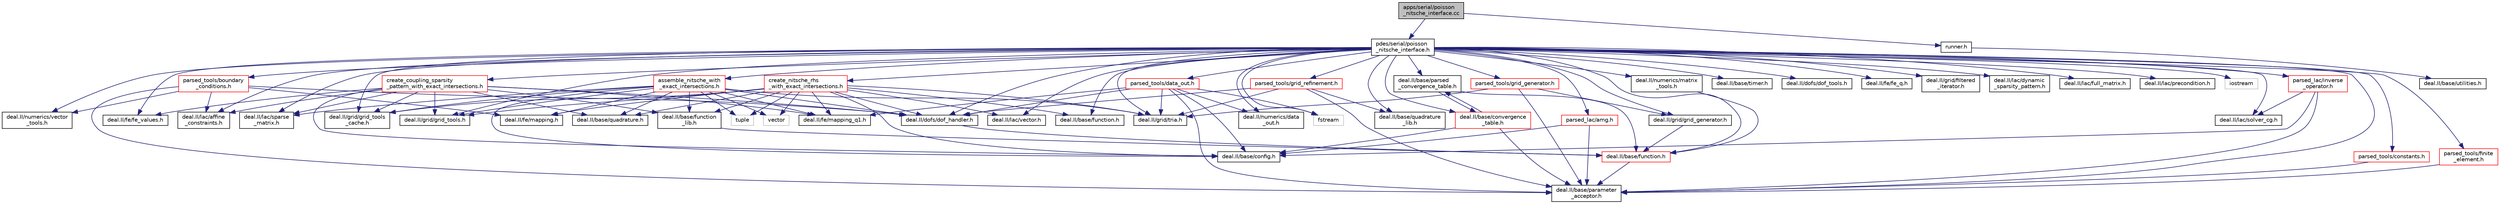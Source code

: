 digraph "apps/serial/poisson_nitsche_interface.cc"
{
 // LATEX_PDF_SIZE
  bgcolor="transparent";
  edge [fontname="Helvetica",fontsize="10",labelfontname="Helvetica",labelfontsize="10"];
  node [fontname="Helvetica",fontsize="10",shape=record];
  Node1 [label="apps/serial/poisson\l_nitsche_interface.cc",height=0.2,width=0.4,color="black", fillcolor="grey75", style="filled", fontcolor="black",tooltip=" "];
  Node1 -> Node2 [color="midnightblue",fontsize="10",style="solid",fontname="Helvetica"];
  Node2 [label="pdes/serial/poisson\l_nitsche_interface.h",height=0.2,width=0.4,color="black",URL="$poisson__nitsche__interface_8h.html",tooltip=" "];
  Node2 -> Node3 [color="midnightblue",fontsize="10",style="solid",fontname="Helvetica"];
  Node3 [label="deal.II/base/function.h",height=0.2,width=0.4,color="black",URL="/__w/fsi-suite/fsi-suite/deal.tag$function_8h.html.html",tooltip=" "];
  Node2 -> Node4 [color="midnightblue",fontsize="10",style="solid",fontname="Helvetica"];
  Node4 [label="deal.II/base/parameter\l_acceptor.h",height=0.2,width=0.4,color="black",URL="/__w/fsi-suite/fsi-suite/deal.tag$parameter__acceptor_8h.html.html",tooltip=" "];
  Node2 -> Node5 [color="midnightblue",fontsize="10",style="solid",fontname="Helvetica"];
  Node5 [label="deal.II/base/parsed\l_convergence_table.h",height=0.2,width=0.4,color="black",URL="/__w/fsi-suite/fsi-suite/deal.tag$parsed__convergence__table_8h.html.html",tooltip=" "];
  Node5 -> Node6 [color="midnightblue",fontsize="10",style="solid",fontname="Helvetica"];
  Node6 [label="deal.II/base/convergence\l_table.h",height=0.2,width=0.4,color="red",URL="$convergence__table_8h.html",tooltip=" "];
  Node6 -> Node7 [color="midnightblue",fontsize="10",style="solid",fontname="Helvetica"];
  Node7 [label="deal.II/base/config.h",height=0.2,width=0.4,color="black",URL="/__w/fsi-suite/fsi-suite/deal.tag$config_8h.html.html",tooltip=" "];
  Node6 -> Node4 [color="midnightblue",fontsize="10",style="solid",fontname="Helvetica"];
  Node6 -> Node5 [color="midnightblue",fontsize="10",style="solid",fontname="Helvetica"];
  Node5 -> Node9 [color="midnightblue",fontsize="10",style="solid",fontname="Helvetica"];
  Node9 [label="deal.II/base/function.h",height=0.2,width=0.4,color="red",URL="$function_8h.html",tooltip=" "];
  Node9 -> Node4 [color="midnightblue",fontsize="10",style="solid",fontname="Helvetica"];
  Node2 -> Node11 [color="midnightblue",fontsize="10",style="solid",fontname="Helvetica"];
  Node11 [label="deal.II/base/quadrature\l_lib.h",height=0.2,width=0.4,color="black",URL="/__w/fsi-suite/fsi-suite/deal.tag$quadrature__lib_8h.html.html",tooltip=" "];
  Node2 -> Node12 [color="midnightblue",fontsize="10",style="solid",fontname="Helvetica"];
  Node12 [label="deal.II/base/timer.h",height=0.2,width=0.4,color="black",URL="/__w/fsi-suite/fsi-suite/deal.tag$timer_8h.html.html",tooltip=" "];
  Node2 -> Node13 [color="midnightblue",fontsize="10",style="solid",fontname="Helvetica"];
  Node13 [label="deal.II/dofs/dof_handler.h",height=0.2,width=0.4,color="black",URL="/__w/fsi-suite/fsi-suite/deal.tag$dof__handler_8h.html.html",tooltip=" "];
  Node13 -> Node9 [color="midnightblue",fontsize="10",style="solid",fontname="Helvetica"];
  Node2 -> Node14 [color="midnightblue",fontsize="10",style="solid",fontname="Helvetica"];
  Node14 [label="deal.II/dofs/dof_tools.h",height=0.2,width=0.4,color="black",URL="/__w/fsi-suite/fsi-suite/deal.tag$dof__tools_8h.html.html",tooltip=" "];
  Node2 -> Node15 [color="midnightblue",fontsize="10",style="solid",fontname="Helvetica"];
  Node15 [label="deal.II/fe/fe_q.h",height=0.2,width=0.4,color="black",URL="/__w/fsi-suite/fsi-suite/deal.tag$fe__q_8h.html.html",tooltip=" "];
  Node2 -> Node16 [color="midnightblue",fontsize="10",style="solid",fontname="Helvetica"];
  Node16 [label="deal.II/fe/fe_values.h",height=0.2,width=0.4,color="black",URL="/__w/fsi-suite/fsi-suite/deal.tag$fe_2fe__values_8h.html.html",tooltip=" "];
  Node2 -> Node17 [color="midnightblue",fontsize="10",style="solid",fontname="Helvetica"];
  Node17 [label="deal.II/grid/filtered\l_iterator.h",height=0.2,width=0.4,color="black",URL="/__w/fsi-suite/fsi-suite/deal.tag$filtered__iterator_8h.html.html",tooltip=" "];
  Node2 -> Node18 [color="midnightblue",fontsize="10",style="solid",fontname="Helvetica"];
  Node18 [label="deal.II/grid/grid_generator.h",height=0.2,width=0.4,color="black",URL="/__w/fsi-suite/fsi-suite/deal.tag$grid__generator_8h.html.html",tooltip=" "];
  Node18 -> Node9 [color="midnightblue",fontsize="10",style="solid",fontname="Helvetica"];
  Node2 -> Node19 [color="midnightblue",fontsize="10",style="solid",fontname="Helvetica"];
  Node19 [label="deal.II/grid/grid_tools.h",height=0.2,width=0.4,color="black",URL="/__w/fsi-suite/fsi-suite/deal.tag$grid__tools_8h.html.html",tooltip=" "];
  Node2 -> Node20 [color="midnightblue",fontsize="10",style="solid",fontname="Helvetica"];
  Node20 [label="deal.II/grid/grid_tools\l_cache.h",height=0.2,width=0.4,color="black",URL="/__w/fsi-suite/fsi-suite/deal.tag$grid__tools__cache_8h.html.html",tooltip=" "];
  Node2 -> Node21 [color="midnightblue",fontsize="10",style="solid",fontname="Helvetica"];
  Node21 [label="deal.II/grid/tria.h",height=0.2,width=0.4,color="black",URL="/__w/fsi-suite/fsi-suite/deal.tag$grid_2tria_8h.html.html",tooltip=" "];
  Node2 -> Node22 [color="midnightblue",fontsize="10",style="solid",fontname="Helvetica"];
  Node22 [label="deal.II/lac/affine\l_constraints.h",height=0.2,width=0.4,color="black",URL="/__w/fsi-suite/fsi-suite/deal.tag$affine__constraints_8h.html.html",tooltip=" "];
  Node2 -> Node23 [color="midnightblue",fontsize="10",style="solid",fontname="Helvetica"];
  Node23 [label="deal.II/lac/dynamic\l_sparsity_pattern.h",height=0.2,width=0.4,color="black",URL="/__w/fsi-suite/fsi-suite/deal.tag$dynamic__sparsity__pattern_8h.html.html",tooltip=" "];
  Node2 -> Node24 [color="midnightblue",fontsize="10",style="solid",fontname="Helvetica"];
  Node24 [label="deal.II/lac/full_matrix.h",height=0.2,width=0.4,color="black",URL="/__w/fsi-suite/fsi-suite/deal.tag$full__matrix_8h.html.html",tooltip=" "];
  Node2 -> Node25 [color="midnightblue",fontsize="10",style="solid",fontname="Helvetica"];
  Node25 [label="deal.II/lac/precondition.h",height=0.2,width=0.4,color="black",URL="/__w/fsi-suite/fsi-suite/deal.tag$precondition_8h.html.html",tooltip=" "];
  Node2 -> Node26 [color="midnightblue",fontsize="10",style="solid",fontname="Helvetica"];
  Node26 [label="deal.II/lac/solver_cg.h",height=0.2,width=0.4,color="black",URL="/__w/fsi-suite/fsi-suite/deal.tag$solver__cg_8h.html.html",tooltip=" "];
  Node2 -> Node27 [color="midnightblue",fontsize="10",style="solid",fontname="Helvetica"];
  Node27 [label="deal.II/lac/sparse\l_matrix.h",height=0.2,width=0.4,color="black",URL="/__w/fsi-suite/fsi-suite/deal.tag$sparse__matrix_8h.html.html",tooltip=" "];
  Node2 -> Node28 [color="midnightblue",fontsize="10",style="solid",fontname="Helvetica"];
  Node28 [label="deal.II/lac/vector.h",height=0.2,width=0.4,color="black",URL="/__w/fsi-suite/fsi-suite/deal.tag$vector_8h.html.html",tooltip=" "];
  Node2 -> Node29 [color="midnightblue",fontsize="10",style="solid",fontname="Helvetica"];
  Node29 [label="deal.II/numerics/data\l_out.h",height=0.2,width=0.4,color="black",URL="/__w/fsi-suite/fsi-suite/deal.tag$numerics_2data__out_8h.html.html",tooltip=" "];
  Node2 -> Node30 [color="midnightblue",fontsize="10",style="solid",fontname="Helvetica"];
  Node30 [label="deal.II/numerics/matrix\l_tools.h",height=0.2,width=0.4,color="black",URL="/__w/fsi-suite/fsi-suite/deal.tag$matrix__tools_8h.html.html",tooltip=" "];
  Node30 -> Node9 [color="midnightblue",fontsize="10",style="solid",fontname="Helvetica"];
  Node2 -> Node31 [color="midnightblue",fontsize="10",style="solid",fontname="Helvetica"];
  Node31 [label="deal.II/numerics/vector\l_tools.h",height=0.2,width=0.4,color="black",URL="/__w/fsi-suite/fsi-suite/deal.tag$vector__tools_8h.html.html",tooltip=" "];
  Node2 -> Node32 [color="midnightblue",fontsize="10",style="solid",fontname="Helvetica"];
  Node32 [label="fstream",height=0.2,width=0.4,color="grey75",tooltip=" "];
  Node2 -> Node33 [color="midnightblue",fontsize="10",style="solid",fontname="Helvetica"];
  Node33 [label="iostream",height=0.2,width=0.4,color="grey75",tooltip=" "];
  Node2 -> Node34 [color="midnightblue",fontsize="10",style="solid",fontname="Helvetica"];
  Node34 [label="assemble_nitsche_with\l_exact_intersections.h",height=0.2,width=0.4,color="red",URL="$assemble__nitsche__with__exact__intersections_8h.html",tooltip=" "];
  Node34 -> Node7 [color="midnightblue",fontsize="10",style="solid",fontname="Helvetica"];
  Node34 -> Node35 [color="midnightblue",fontsize="10",style="solid",fontname="Helvetica"];
  Node35 [label="deal.II/base/function\l_lib.h",height=0.2,width=0.4,color="black",URL="/__w/fsi-suite/fsi-suite/deal.tag$function__lib_8h.html.html",tooltip=" "];
  Node35 -> Node9 [color="midnightblue",fontsize="10",style="solid",fontname="Helvetica"];
  Node34 -> Node36 [color="midnightblue",fontsize="10",style="solid",fontname="Helvetica"];
  Node36 [label="deal.II/base/quadrature.h",height=0.2,width=0.4,color="black",URL="/__w/fsi-suite/fsi-suite/deal.tag$include_2deal_8II_2base_2quadrature_8h.html.html",tooltip=" "];
  Node34 -> Node13 [color="midnightblue",fontsize="10",style="solid",fontname="Helvetica"];
  Node34 -> Node37 [color="midnightblue",fontsize="10",style="solid",fontname="Helvetica"];
  Node37 [label="deal.II/fe/mapping.h",height=0.2,width=0.4,color="black",URL="/__w/fsi-suite/fsi-suite/deal.tag$mapping_8h.html.html",tooltip=" "];
  Node34 -> Node38 [color="midnightblue",fontsize="10",style="solid",fontname="Helvetica"];
  Node38 [label="deal.II/fe/mapping_q1.h",height=0.2,width=0.4,color="black",URL="/__w/fsi-suite/fsi-suite/deal.tag$mapping__q1_8h.html.html",tooltip=" "];
  Node34 -> Node19 [color="midnightblue",fontsize="10",style="solid",fontname="Helvetica"];
  Node34 -> Node20 [color="midnightblue",fontsize="10",style="solid",fontname="Helvetica"];
  Node34 -> Node21 [color="midnightblue",fontsize="10",style="solid",fontname="Helvetica"];
  Node34 -> Node27 [color="midnightblue",fontsize="10",style="solid",fontname="Helvetica"];
  Node34 -> Node39 [color="midnightblue",fontsize="10",style="solid",fontname="Helvetica"];
  Node39 [label="tuple",height=0.2,width=0.4,color="grey75",tooltip=" "];
  Node34 -> Node40 [color="midnightblue",fontsize="10",style="solid",fontname="Helvetica"];
  Node40 [label="vector",height=0.2,width=0.4,color="grey75",tooltip=" "];
  Node2 -> Node43 [color="midnightblue",fontsize="10",style="solid",fontname="Helvetica"];
  Node43 [label="create_coupling_sparsity\l_pattern_with_exact_intersections.h",height=0.2,width=0.4,color="red",URL="$create__coupling__sparsity__pattern__with__exact__intersections_8h.html",tooltip=" "];
  Node43 -> Node7 [color="midnightblue",fontsize="10",style="solid",fontname="Helvetica"];
  Node43 -> Node35 [color="midnightblue",fontsize="10",style="solid",fontname="Helvetica"];
  Node43 -> Node36 [color="midnightblue",fontsize="10",style="solid",fontname="Helvetica"];
  Node43 -> Node13 [color="midnightblue",fontsize="10",style="solid",fontname="Helvetica"];
  Node43 -> Node16 [color="midnightblue",fontsize="10",style="solid",fontname="Helvetica"];
  Node43 -> Node38 [color="midnightblue",fontsize="10",style="solid",fontname="Helvetica"];
  Node43 -> Node19 [color="midnightblue",fontsize="10",style="solid",fontname="Helvetica"];
  Node43 -> Node20 [color="midnightblue",fontsize="10",style="solid",fontname="Helvetica"];
  Node43 -> Node22 [color="midnightblue",fontsize="10",style="solid",fontname="Helvetica"];
  Node43 -> Node27 [color="midnightblue",fontsize="10",style="solid",fontname="Helvetica"];
  Node2 -> Node52 [color="midnightblue",fontsize="10",style="solid",fontname="Helvetica"];
  Node52 [label="create_nitsche_rhs\l_with_exact_intersections.h",height=0.2,width=0.4,color="red",URL="$create__nitsche__rhs__with__exact__intersections_8h.html",tooltip=" "];
  Node52 -> Node7 [color="midnightblue",fontsize="10",style="solid",fontname="Helvetica"];
  Node52 -> Node3 [color="midnightblue",fontsize="10",style="solid",fontname="Helvetica"];
  Node52 -> Node35 [color="midnightblue",fontsize="10",style="solid",fontname="Helvetica"];
  Node52 -> Node36 [color="midnightblue",fontsize="10",style="solid",fontname="Helvetica"];
  Node52 -> Node13 [color="midnightblue",fontsize="10",style="solid",fontname="Helvetica"];
  Node52 -> Node37 [color="midnightblue",fontsize="10",style="solid",fontname="Helvetica"];
  Node52 -> Node38 [color="midnightblue",fontsize="10",style="solid",fontname="Helvetica"];
  Node52 -> Node19 [color="midnightblue",fontsize="10",style="solid",fontname="Helvetica"];
  Node52 -> Node20 [color="midnightblue",fontsize="10",style="solid",fontname="Helvetica"];
  Node52 -> Node21 [color="midnightblue",fontsize="10",style="solid",fontname="Helvetica"];
  Node52 -> Node28 [color="midnightblue",fontsize="10",style="solid",fontname="Helvetica"];
  Node52 -> Node39 [color="midnightblue",fontsize="10",style="solid",fontname="Helvetica"];
  Node52 -> Node40 [color="midnightblue",fontsize="10",style="solid",fontname="Helvetica"];
  Node2 -> Node53 [color="midnightblue",fontsize="10",style="solid",fontname="Helvetica"];
  Node53 [label="parsed_lac/amg.h",height=0.2,width=0.4,color="red",URL="$amg_8h.html",tooltip=" "];
  Node53 -> Node7 [color="midnightblue",fontsize="10",style="solid",fontname="Helvetica"];
  Node53 -> Node4 [color="midnightblue",fontsize="10",style="solid",fontname="Helvetica"];
  Node2 -> Node55 [color="midnightblue",fontsize="10",style="solid",fontname="Helvetica"];
  Node55 [label="parsed_lac/inverse\l_operator.h",height=0.2,width=0.4,color="red",URL="$inverse__operator_8h.html",tooltip=" "];
  Node55 -> Node7 [color="midnightblue",fontsize="10",style="solid",fontname="Helvetica"];
  Node55 -> Node4 [color="midnightblue",fontsize="10",style="solid",fontname="Helvetica"];
  Node55 -> Node26 [color="midnightblue",fontsize="10",style="solid",fontname="Helvetica"];
  Node2 -> Node65 [color="midnightblue",fontsize="10",style="solid",fontname="Helvetica"];
  Node65 [label="parsed_tools/boundary\l_conditions.h",height=0.2,width=0.4,color="red",URL="$boundary__conditions_8h.html",tooltip=" "];
  Node65 -> Node4 [color="midnightblue",fontsize="10",style="solid",fontname="Helvetica"];
  Node65 -> Node13 [color="midnightblue",fontsize="10",style="solid",fontname="Helvetica"];
  Node65 -> Node37 [color="midnightblue",fontsize="10",style="solid",fontname="Helvetica"];
  Node65 -> Node22 [color="midnightblue",fontsize="10",style="solid",fontname="Helvetica"];
  Node65 -> Node31 [color="midnightblue",fontsize="10",style="solid",fontname="Helvetica"];
  Node2 -> Node78 [color="midnightblue",fontsize="10",style="solid",fontname="Helvetica"];
  Node78 [label="parsed_tools/constants.h",height=0.2,width=0.4,color="red",URL="$constants_8h.html",tooltip=" "];
  Node78 -> Node4 [color="midnightblue",fontsize="10",style="solid",fontname="Helvetica"];
  Node2 -> Node6 [color="midnightblue",fontsize="10",style="solid",fontname="Helvetica"];
  Node2 -> Node79 [color="midnightblue",fontsize="10",style="solid",fontname="Helvetica"];
  Node79 [label="parsed_tools/data_out.h",height=0.2,width=0.4,color="red",URL="$data__out_8h.html",tooltip=" "];
  Node79 -> Node7 [color="midnightblue",fontsize="10",style="solid",fontname="Helvetica"];
  Node79 -> Node4 [color="midnightblue",fontsize="10",style="solid",fontname="Helvetica"];
  Node79 -> Node13 [color="midnightblue",fontsize="10",style="solid",fontname="Helvetica"];
  Node79 -> Node38 [color="midnightblue",fontsize="10",style="solid",fontname="Helvetica"];
  Node79 -> Node21 [color="midnightblue",fontsize="10",style="solid",fontname="Helvetica"];
  Node79 -> Node29 [color="midnightblue",fontsize="10",style="solid",fontname="Helvetica"];
  Node79 -> Node32 [color="midnightblue",fontsize="10",style="solid",fontname="Helvetica"];
  Node2 -> Node83 [color="midnightblue",fontsize="10",style="solid",fontname="Helvetica"];
  Node83 [label="parsed_tools/finite\l_element.h",height=0.2,width=0.4,color="red",URL="$finite__element_8h.html",tooltip=" "];
  Node83 -> Node4 [color="midnightblue",fontsize="10",style="solid",fontname="Helvetica"];
  Node2 -> Node9 [color="midnightblue",fontsize="10",style="solid",fontname="Helvetica"];
  Node2 -> Node84 [color="midnightblue",fontsize="10",style="solid",fontname="Helvetica"];
  Node84 [label="parsed_tools/grid_generator.h",height=0.2,width=0.4,color="red",URL="$grid__generator_8h.html",tooltip=" "];
  Node84 -> Node4 [color="midnightblue",fontsize="10",style="solid",fontname="Helvetica"];
  Node84 -> Node18 [color="midnightblue",fontsize="10",style="solid",fontname="Helvetica"];
  Node84 -> Node21 [color="midnightblue",fontsize="10",style="solid",fontname="Helvetica"];
  Node2 -> Node87 [color="midnightblue",fontsize="10",style="solid",fontname="Helvetica"];
  Node87 [label="parsed_tools/grid_refinement.h",height=0.2,width=0.4,color="red",URL="$grid__refinement_8h.html",tooltip=" "];
  Node87 -> Node4 [color="midnightblue",fontsize="10",style="solid",fontname="Helvetica"];
  Node87 -> Node11 [color="midnightblue",fontsize="10",style="solid",fontname="Helvetica"];
  Node87 -> Node13 [color="midnightblue",fontsize="10",style="solid",fontname="Helvetica"];
  Node87 -> Node21 [color="midnightblue",fontsize="10",style="solid",fontname="Helvetica"];
  Node1 -> Node91 [color="midnightblue",fontsize="10",style="solid",fontname="Helvetica"];
  Node91 [label="runner.h",height=0.2,width=0.4,color="black",URL="$runner_8h.html",tooltip=" "];
  Node91 -> Node68 [color="midnightblue",fontsize="10",style="solid",fontname="Helvetica"];
  Node68 [label="deal.II/base/utilities.h",height=0.2,width=0.4,color="black",URL="/__w/fsi-suite/fsi-suite/deal.tag$include_2deal_8II_2base_2utilities_8h.html.html",tooltip=" "];
}
